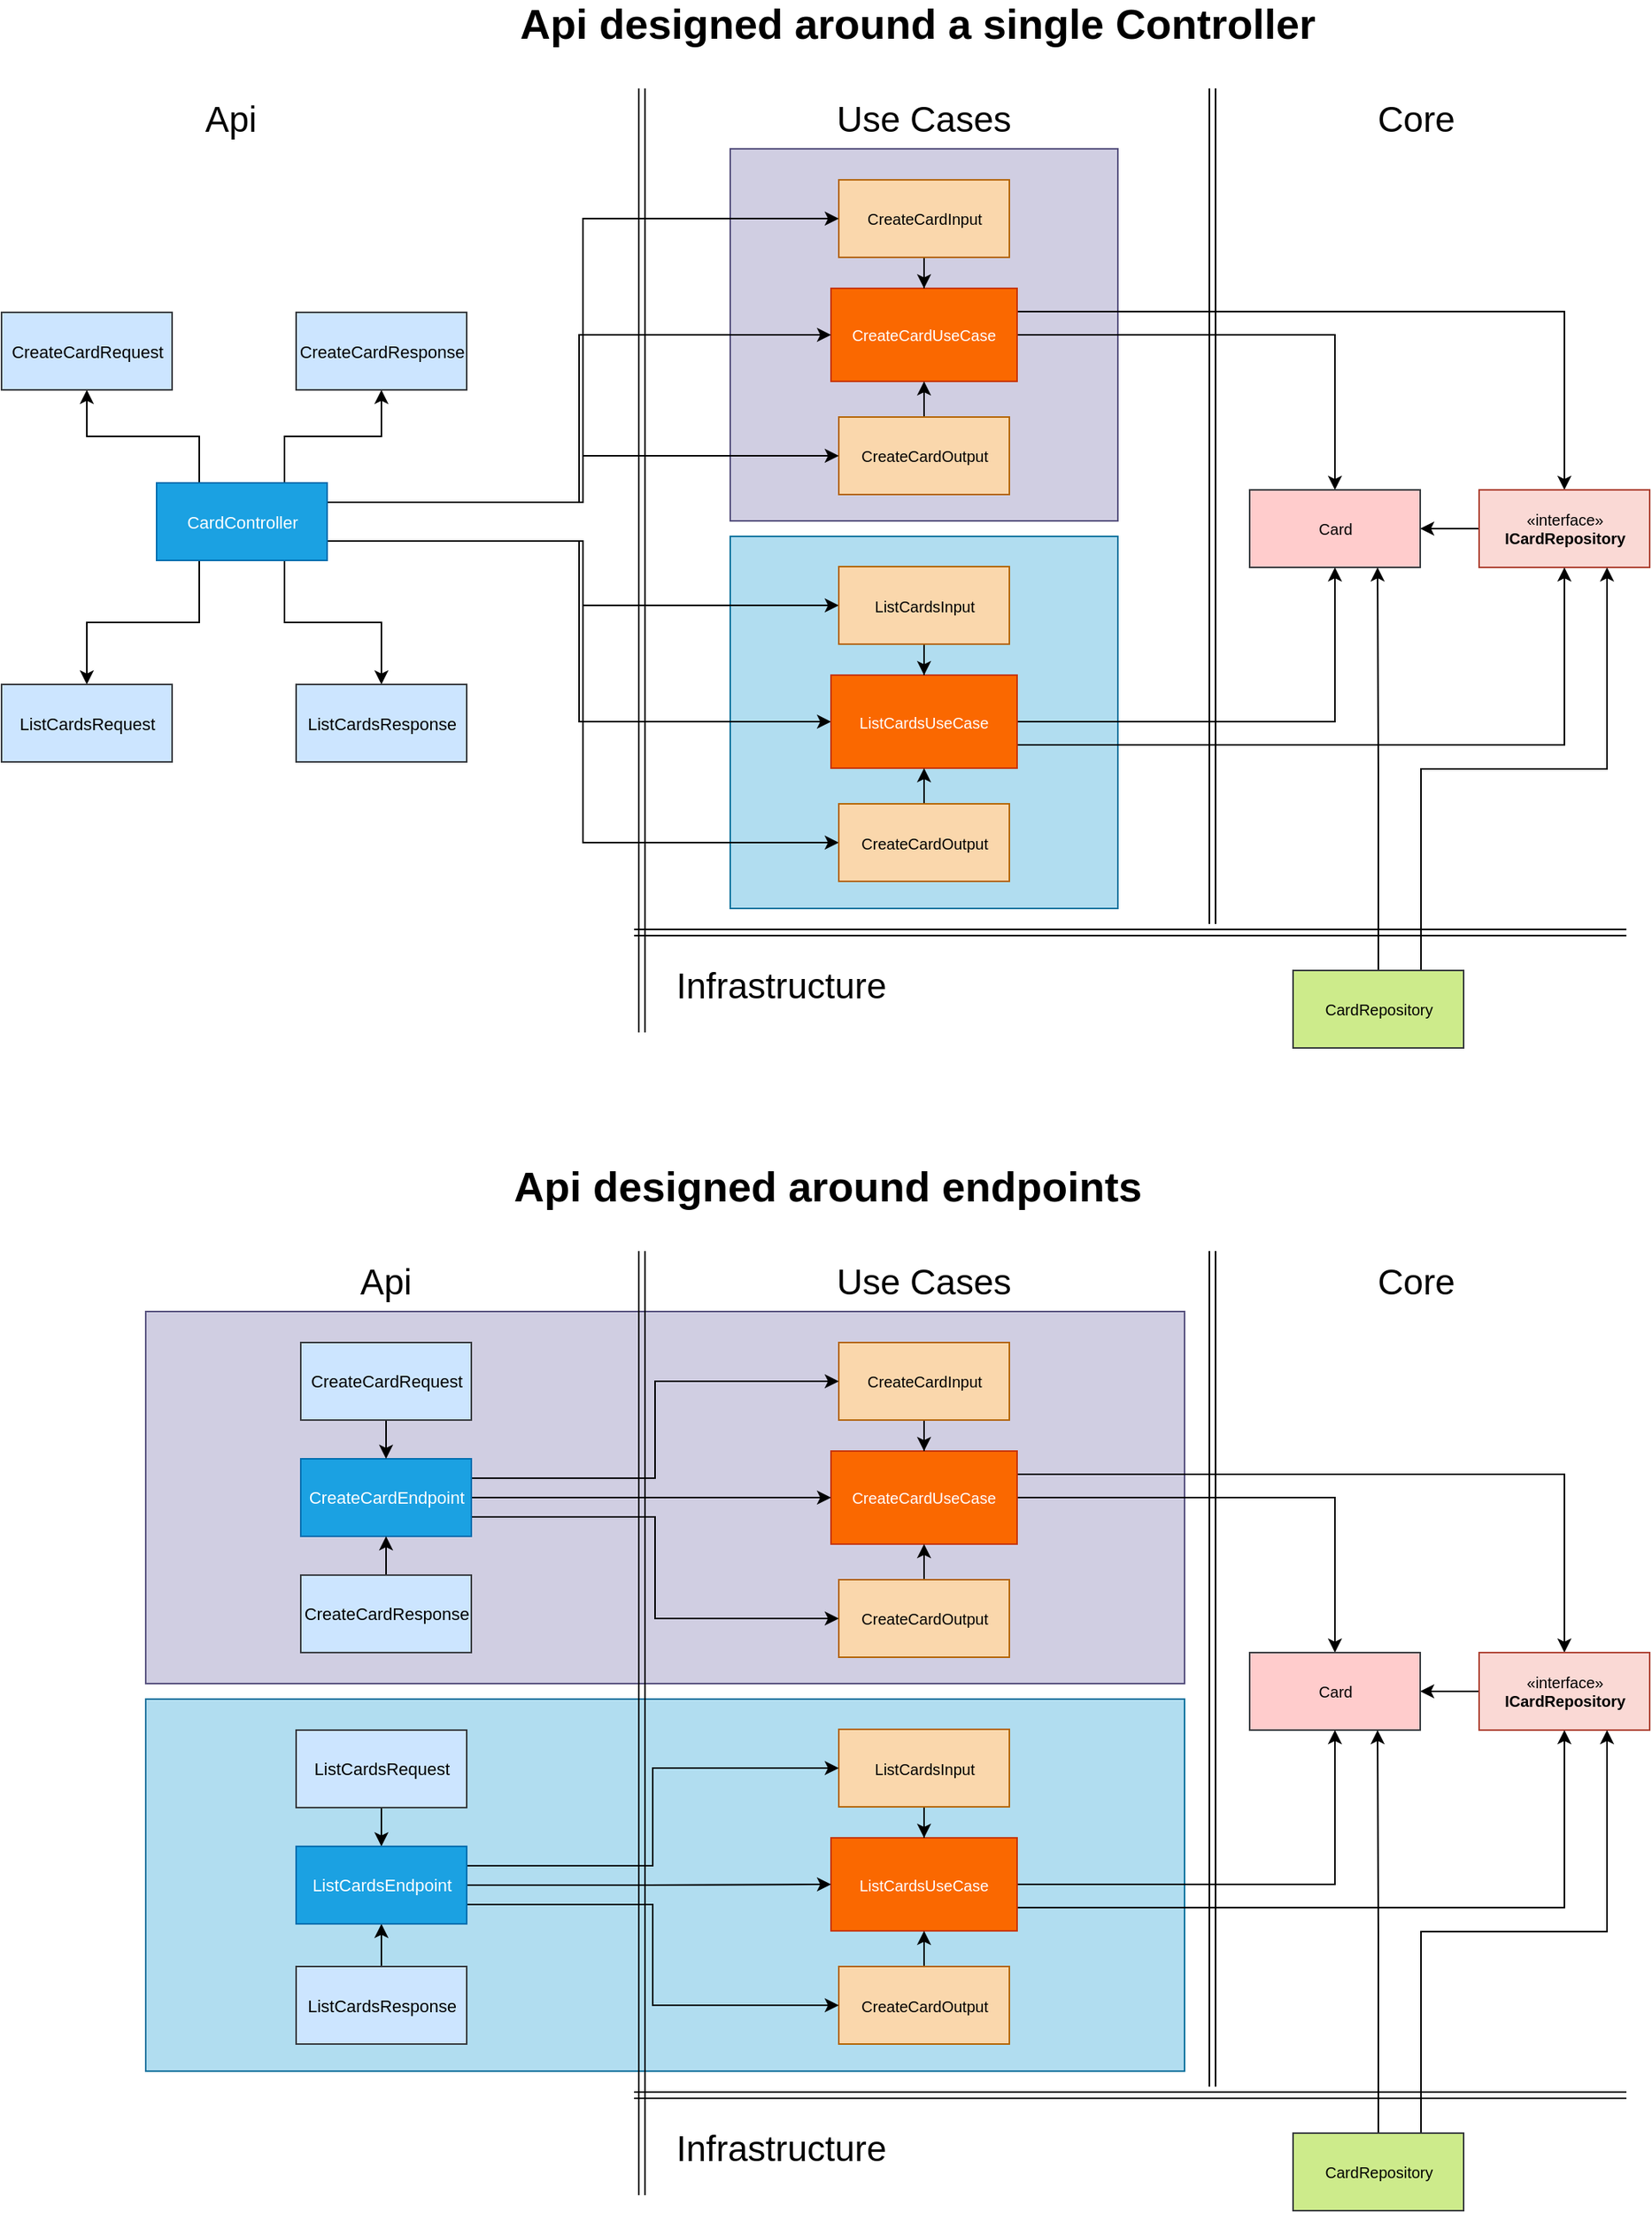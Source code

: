 <mxfile version="14.1.8" type="device"><diagram id="fKPYHy1cCVkvzBbnXgv9" name="Page-1"><mxGraphModel dx="2565" dy="1485" grid="1" gridSize="10" guides="1" tooltips="1" connect="1" arrows="1" fold="1" page="1" pageScale="1" pageWidth="850" pageHeight="1100" math="0" shadow="0"><root><mxCell id="0"/><mxCell id="1" parent="0"/><mxCell id="i-595wB1NJdcR7J3IfXQ-65" value="" style="rounded=0;whiteSpace=wrap;html=1;fillColor=#b1ddf0;strokeColor=#10739e;" vertex="1" parent="1"><mxGeometry x="487" y="390" width="250" height="240" as="geometry"/></mxCell><mxCell id="i-595wB1NJdcR7J3IfXQ-64" value="" style="rounded=0;whiteSpace=wrap;html=1;fillColor=#d0cee2;strokeColor=#56517e;" vertex="1" parent="1"><mxGeometry x="487" y="140" width="250" height="240" as="geometry"/></mxCell><mxCell id="i-595wB1NJdcR7J3IfXQ-71" style="edgeStyle=orthogonalEdgeStyle;rounded=0;orthogonalLoop=1;jettySize=auto;html=1;exitX=1;exitY=0.5;exitDx=0;exitDy=0;" edge="1" parent="1" source="i-595wB1NJdcR7J3IfXQ-9" target="i-595wB1NJdcR7J3IfXQ-12"><mxGeometry relative="1" as="geometry"/></mxCell><mxCell id="i-595wB1NJdcR7J3IfXQ-72" style="edgeStyle=orthogonalEdgeStyle;rounded=0;orthogonalLoop=1;jettySize=auto;html=1;exitX=1;exitY=0.25;exitDx=0;exitDy=0;entryX=0.5;entryY=0;entryDx=0;entryDy=0;" edge="1" parent="1" source="i-595wB1NJdcR7J3IfXQ-9" target="i-595wB1NJdcR7J3IfXQ-11"><mxGeometry relative="1" as="geometry"/></mxCell><mxCell id="i-595wB1NJdcR7J3IfXQ-9" value="CreateCardUseCase" style="rounded=0;whiteSpace=wrap;html=1;fontSize=10;fillColor=#fa6800;strokeColor=#C73500;fontColor=#ffffff;" vertex="1" parent="1"><mxGeometry x="552" y="230" width="120" height="60" as="geometry"/></mxCell><mxCell id="i-595wB1NJdcR7J3IfXQ-70" style="edgeStyle=orthogonalEdgeStyle;rounded=0;orthogonalLoop=1;jettySize=auto;html=1;exitX=0;exitY=0.5;exitDx=0;exitDy=0;" edge="1" parent="1" source="i-595wB1NJdcR7J3IfXQ-11" target="i-595wB1NJdcR7J3IfXQ-12"><mxGeometry relative="1" as="geometry"/></mxCell><mxCell id="i-595wB1NJdcR7J3IfXQ-11" value="«interface»&lt;br&gt;&lt;span&gt;&lt;b&gt;ICardRepository&lt;/b&gt;&lt;/span&gt;&lt;br&gt;" style="html=1;fontSize=10;fillColor=#fad9d5;strokeColor=#ae4132;" vertex="1" parent="1"><mxGeometry x="970" y="360" width="110" height="50" as="geometry"/></mxCell><mxCell id="i-595wB1NJdcR7J3IfXQ-12" value="Card" style="html=1;fontSize=10;fillColor=#ffcccc;strokeColor=#36393d;" vertex="1" parent="1"><mxGeometry x="822" y="360" width="110" height="50" as="geometry"/></mxCell><mxCell id="i-595wB1NJdcR7J3IfXQ-45" style="edgeStyle=orthogonalEdgeStyle;rounded=0;orthogonalLoop=1;jettySize=auto;html=1;exitX=0.5;exitY=1;exitDx=0;exitDy=0;" edge="1" parent="1" source="i-595wB1NJdcR7J3IfXQ-18" target="i-595wB1NJdcR7J3IfXQ-9"><mxGeometry relative="1" as="geometry"/></mxCell><mxCell id="i-595wB1NJdcR7J3IfXQ-18" value="&lt;span&gt;CreateCardInput&lt;/span&gt;" style="html=1;fontSize=10;fillColor=#fad7ac;strokeColor=#b46504;" vertex="1" parent="1"><mxGeometry x="557" y="160" width="110" height="50" as="geometry"/></mxCell><mxCell id="i-595wB1NJdcR7J3IfXQ-46" style="edgeStyle=orthogonalEdgeStyle;rounded=0;orthogonalLoop=1;jettySize=auto;html=1;exitX=0.5;exitY=0;exitDx=0;exitDy=0;entryX=0.5;entryY=1;entryDx=0;entryDy=0;" edge="1" parent="1" source="i-595wB1NJdcR7J3IfXQ-22" target="i-595wB1NJdcR7J3IfXQ-9"><mxGeometry relative="1" as="geometry"/></mxCell><mxCell id="i-595wB1NJdcR7J3IfXQ-22" value="&lt;span&gt;CreateCardOutput&lt;/span&gt;" style="html=1;fontSize=10;fillColor=#fad7ac;strokeColor=#b46504;" vertex="1" parent="1"><mxGeometry x="557" y="313" width="110" height="50" as="geometry"/></mxCell><mxCell id="i-595wB1NJdcR7J3IfXQ-23" value="" style="shape=link;html=1;jettySize=auto;orthogonalLoop=1;fontSize=10;" edge="1" parent="1"><mxGeometry width="50" height="50" relative="1" as="geometry"><mxPoint x="425" y="645.5" as="sourcePoint"/><mxPoint x="1065" y="645.5" as="targetPoint"/></mxGeometry></mxCell><mxCell id="i-595wB1NJdcR7J3IfXQ-75" style="edgeStyle=orthogonalEdgeStyle;rounded=0;orthogonalLoop=1;jettySize=auto;html=1;exitX=0.5;exitY=0;exitDx=0;exitDy=0;entryX=0.75;entryY=1;entryDx=0;entryDy=0;" edge="1" parent="1" source="i-595wB1NJdcR7J3IfXQ-27" target="i-595wB1NJdcR7J3IfXQ-12"><mxGeometry relative="1" as="geometry"/></mxCell><mxCell id="i-595wB1NJdcR7J3IfXQ-76" style="edgeStyle=orthogonalEdgeStyle;rounded=0;orthogonalLoop=1;jettySize=auto;html=1;exitX=0.75;exitY=0;exitDx=0;exitDy=0;entryX=0.75;entryY=1;entryDx=0;entryDy=0;" edge="1" parent="1" source="i-595wB1NJdcR7J3IfXQ-27" target="i-595wB1NJdcR7J3IfXQ-11"><mxGeometry relative="1" as="geometry"/></mxCell><mxCell id="i-595wB1NJdcR7J3IfXQ-27" value="CardRepository" style="html=1;fontSize=10;fillColor=#cdeb8b;strokeColor=#36393d;" vertex="1" parent="1"><mxGeometry x="850" y="670" width="110" height="50" as="geometry"/></mxCell><mxCell id="i-595wB1NJdcR7J3IfXQ-30" value="" style="shape=link;html=1;jettySize=auto;orthogonalLoop=1;fontSize=10;" edge="1" parent="1"><mxGeometry width="50" height="50" relative="1" as="geometry"><mxPoint x="798" y="640" as="sourcePoint"/><mxPoint x="798" y="101" as="targetPoint"/></mxGeometry></mxCell><mxCell id="i-595wB1NJdcR7J3IfXQ-31" value="Infrastructure" style="text;html=1;strokeColor=none;fillColor=none;align=center;verticalAlign=middle;whiteSpace=wrap;rounded=0;fontSize=23;" vertex="1" parent="1"><mxGeometry x="500" y="670" width="40" height="20" as="geometry"/></mxCell><mxCell id="i-595wB1NJdcR7J3IfXQ-32" value="Api designed around a single Controller" style="text;html=1;strokeColor=none;fillColor=none;align=center;verticalAlign=middle;whiteSpace=wrap;rounded=0;fontSize=27;fontStyle=1" vertex="1" parent="1"><mxGeometry x="346" y="50" width="524" height="20" as="geometry"/></mxCell><mxCell id="i-595wB1NJdcR7J3IfXQ-33" value="" style="shape=link;html=1;jettySize=auto;orthogonalLoop=1;fontSize=23;" edge="1" parent="1"><mxGeometry width="50" height="50" relative="1" as="geometry"><mxPoint x="430" y="710" as="sourcePoint"/><mxPoint x="430" y="101" as="targetPoint"/></mxGeometry></mxCell><mxCell id="i-595wB1NJdcR7J3IfXQ-34" value="Api" style="text;html=1;strokeColor=none;fillColor=none;align=center;verticalAlign=middle;whiteSpace=wrap;rounded=0;fontSize=23;" vertex="1" parent="1"><mxGeometry x="120" y="111" width="90" height="20" as="geometry"/></mxCell><mxCell id="i-595wB1NJdcR7J3IfXQ-35" value="Core" style="text;html=1;strokeColor=none;fillColor=none;align=center;verticalAlign=middle;whiteSpace=wrap;rounded=0;fontSize=23;" vertex="1" parent="1"><mxGeometry x="879" y="111" width="101" height="20" as="geometry"/></mxCell><mxCell id="i-595wB1NJdcR7J3IfXQ-58" style="edgeStyle=orthogonalEdgeStyle;rounded=0;orthogonalLoop=1;jettySize=auto;html=1;exitX=0.75;exitY=0;exitDx=0;exitDy=0;entryX=0.5;entryY=1;entryDx=0;entryDy=0;" edge="1" parent="1" source="i-595wB1NJdcR7J3IfXQ-41" target="i-595wB1NJdcR7J3IfXQ-42"><mxGeometry relative="1" as="geometry"/></mxCell><mxCell id="i-595wB1NJdcR7J3IfXQ-59" style="edgeStyle=orthogonalEdgeStyle;rounded=0;orthogonalLoop=1;jettySize=auto;html=1;exitX=0.25;exitY=0;exitDx=0;exitDy=0;entryX=0.5;entryY=1;entryDx=0;entryDy=0;" edge="1" parent="1" source="i-595wB1NJdcR7J3IfXQ-41" target="i-595wB1NJdcR7J3IfXQ-43"><mxGeometry relative="1" as="geometry"/></mxCell><mxCell id="i-595wB1NJdcR7J3IfXQ-60" style="edgeStyle=orthogonalEdgeStyle;rounded=0;orthogonalLoop=1;jettySize=auto;html=1;exitX=0.25;exitY=1;exitDx=0;exitDy=0;" edge="1" parent="1" source="i-595wB1NJdcR7J3IfXQ-41" target="i-595wB1NJdcR7J3IfXQ-55"><mxGeometry relative="1" as="geometry"/></mxCell><mxCell id="i-595wB1NJdcR7J3IfXQ-61" style="edgeStyle=orthogonalEdgeStyle;rounded=0;orthogonalLoop=1;jettySize=auto;html=1;exitX=0.75;exitY=1;exitDx=0;exitDy=0;" edge="1" parent="1" source="i-595wB1NJdcR7J3IfXQ-41" target="i-595wB1NJdcR7J3IfXQ-56"><mxGeometry relative="1" as="geometry"/></mxCell><mxCell id="i-595wB1NJdcR7J3IfXQ-62" style="edgeStyle=orthogonalEdgeStyle;rounded=0;orthogonalLoop=1;jettySize=auto;html=1;exitX=1;exitY=0.25;exitDx=0;exitDy=0;entryX=0;entryY=0.5;entryDx=0;entryDy=0;" edge="1" parent="1" source="i-595wB1NJdcR7J3IfXQ-41" target="i-595wB1NJdcR7J3IfXQ-9"><mxGeometry relative="1" as="geometry"/></mxCell><mxCell id="i-595wB1NJdcR7J3IfXQ-63" style="edgeStyle=orthogonalEdgeStyle;rounded=0;orthogonalLoop=1;jettySize=auto;html=1;exitX=1;exitY=0.75;exitDx=0;exitDy=0;entryX=0;entryY=0.5;entryDx=0;entryDy=0;" edge="1" parent="1" source="i-595wB1NJdcR7J3IfXQ-41" target="i-595wB1NJdcR7J3IfXQ-48"><mxGeometry relative="1" as="geometry"/></mxCell><mxCell id="i-595wB1NJdcR7J3IfXQ-133" style="edgeStyle=orthogonalEdgeStyle;rounded=0;orthogonalLoop=1;jettySize=auto;html=1;exitX=1;exitY=0.25;exitDx=0;exitDy=0;entryX=0;entryY=0.5;entryDx=0;entryDy=0;" edge="1" parent="1" source="i-595wB1NJdcR7J3IfXQ-41" target="i-595wB1NJdcR7J3IfXQ-18"><mxGeometry relative="1" as="geometry"/></mxCell><mxCell id="i-595wB1NJdcR7J3IfXQ-134" style="edgeStyle=orthogonalEdgeStyle;rounded=0;orthogonalLoop=1;jettySize=auto;html=1;exitX=1;exitY=0.25;exitDx=0;exitDy=0;entryX=0;entryY=0.5;entryDx=0;entryDy=0;" edge="1" parent="1" source="i-595wB1NJdcR7J3IfXQ-41" target="i-595wB1NJdcR7J3IfXQ-22"><mxGeometry relative="1" as="geometry"/></mxCell><mxCell id="i-595wB1NJdcR7J3IfXQ-135" style="edgeStyle=orthogonalEdgeStyle;rounded=0;orthogonalLoop=1;jettySize=auto;html=1;exitX=1;exitY=0.75;exitDx=0;exitDy=0;entryX=0;entryY=0.5;entryDx=0;entryDy=0;" edge="1" parent="1" source="i-595wB1NJdcR7J3IfXQ-41" target="i-595wB1NJdcR7J3IfXQ-50"><mxGeometry relative="1" as="geometry"/></mxCell><mxCell id="i-595wB1NJdcR7J3IfXQ-136" style="edgeStyle=orthogonalEdgeStyle;rounded=0;orthogonalLoop=1;jettySize=auto;html=1;exitX=1;exitY=0.75;exitDx=0;exitDy=0;entryX=0;entryY=0.5;entryDx=0;entryDy=0;" edge="1" parent="1" source="i-595wB1NJdcR7J3IfXQ-41" target="i-595wB1NJdcR7J3IfXQ-52"><mxGeometry relative="1" as="geometry"/></mxCell><mxCell id="i-595wB1NJdcR7J3IfXQ-41" value="CardController" style="html=1;fontSize=11;fillColor=#1ba1e2;strokeColor=#006EAF;fontColor=#ffffff;" vertex="1" parent="1"><mxGeometry x="117" y="355.5" width="110" height="50" as="geometry"/></mxCell><mxCell id="i-595wB1NJdcR7J3IfXQ-42" value="CreateCardResponse" style="html=1;fontSize=11;fillColor=#cce5ff;strokeColor=#36393d;" vertex="1" parent="1"><mxGeometry x="207" y="245.5" width="110" height="50" as="geometry"/></mxCell><mxCell id="i-595wB1NJdcR7J3IfXQ-43" value="CreateCardRequest" style="html=1;fontSize=11;fillColor=#cce5ff;strokeColor=#36393d;" vertex="1" parent="1"><mxGeometry x="17" y="245.5" width="110" height="50" as="geometry"/></mxCell><mxCell id="i-595wB1NJdcR7J3IfXQ-44" value="Use Cases" style="text;html=1;strokeColor=none;fillColor=none;align=center;verticalAlign=middle;whiteSpace=wrap;rounded=0;fontSize=23;" vertex="1" parent="1"><mxGeometry x="507" y="111" width="210" height="20" as="geometry"/></mxCell><mxCell id="i-595wB1NJdcR7J3IfXQ-73" style="edgeStyle=orthogonalEdgeStyle;rounded=0;orthogonalLoop=1;jettySize=auto;html=1;exitX=1;exitY=0.5;exitDx=0;exitDy=0;entryX=0.5;entryY=1;entryDx=0;entryDy=0;" edge="1" parent="1" source="i-595wB1NJdcR7J3IfXQ-48" target="i-595wB1NJdcR7J3IfXQ-12"><mxGeometry relative="1" as="geometry"/></mxCell><mxCell id="i-595wB1NJdcR7J3IfXQ-74" style="edgeStyle=orthogonalEdgeStyle;rounded=0;orthogonalLoop=1;jettySize=auto;html=1;exitX=1;exitY=0.75;exitDx=0;exitDy=0;entryX=0.5;entryY=1;entryDx=0;entryDy=0;" edge="1" parent="1" source="i-595wB1NJdcR7J3IfXQ-48" target="i-595wB1NJdcR7J3IfXQ-11"><mxGeometry relative="1" as="geometry"/></mxCell><mxCell id="i-595wB1NJdcR7J3IfXQ-48" value="ListCardsUseCase" style="rounded=0;whiteSpace=wrap;html=1;fontSize=10;fillColor=#fa6800;strokeColor=#C73500;fontColor=#ffffff;" vertex="1" parent="1"><mxGeometry x="552" y="479.5" width="120" height="60" as="geometry"/></mxCell><mxCell id="i-595wB1NJdcR7J3IfXQ-49" style="edgeStyle=orthogonalEdgeStyle;rounded=0;orthogonalLoop=1;jettySize=auto;html=1;exitX=0.5;exitY=1;exitDx=0;exitDy=0;" edge="1" source="i-595wB1NJdcR7J3IfXQ-50" target="i-595wB1NJdcR7J3IfXQ-48" parent="1"><mxGeometry relative="1" as="geometry"/></mxCell><mxCell id="i-595wB1NJdcR7J3IfXQ-50" value="&lt;span&gt;ListCardsInput&lt;/span&gt;" style="html=1;fontSize=10;fillColor=#fad7ac;strokeColor=#b46504;" vertex="1" parent="1"><mxGeometry x="557" y="409.5" width="110" height="50" as="geometry"/></mxCell><mxCell id="i-595wB1NJdcR7J3IfXQ-51" style="edgeStyle=orthogonalEdgeStyle;rounded=0;orthogonalLoop=1;jettySize=auto;html=1;exitX=0.5;exitY=0;exitDx=0;exitDy=0;entryX=0.5;entryY=1;entryDx=0;entryDy=0;" edge="1" source="i-595wB1NJdcR7J3IfXQ-52" target="i-595wB1NJdcR7J3IfXQ-48" parent="1"><mxGeometry relative="1" as="geometry"/></mxCell><mxCell id="i-595wB1NJdcR7J3IfXQ-52" value="&lt;span&gt;CreateCardOutput&lt;/span&gt;" style="html=1;fontSize=10;fillColor=#fad7ac;strokeColor=#b46504;" vertex="1" parent="1"><mxGeometry x="557" y="562.5" width="110" height="50" as="geometry"/></mxCell><mxCell id="i-595wB1NJdcR7J3IfXQ-55" value="ListCardsRequest" style="html=1;fontSize=11;fillColor=#cce5ff;strokeColor=#36393d;" vertex="1" parent="1"><mxGeometry x="17" y="485.5" width="110" height="50" as="geometry"/></mxCell><mxCell id="i-595wB1NJdcR7J3IfXQ-56" value="ListCardsResponse" style="html=1;fontSize=11;fillColor=#cce5ff;strokeColor=#36393d;" vertex="1" parent="1"><mxGeometry x="207" y="485.5" width="110" height="50" as="geometry"/></mxCell><mxCell id="i-595wB1NJdcR7J3IfXQ-79" value="" style="rounded=0;whiteSpace=wrap;html=1;fillColor=#b1ddf0;strokeColor=#10739e;" vertex="1" parent="1"><mxGeometry x="110" y="1140" width="670" height="240" as="geometry"/></mxCell><mxCell id="i-595wB1NJdcR7J3IfXQ-80" value="" style="rounded=0;whiteSpace=wrap;html=1;fillColor=#d0cee2;strokeColor=#56517e;" vertex="1" parent="1"><mxGeometry x="110" y="890" width="670" height="240" as="geometry"/></mxCell><mxCell id="i-595wB1NJdcR7J3IfXQ-81" style="edgeStyle=orthogonalEdgeStyle;rounded=0;orthogonalLoop=1;jettySize=auto;html=1;exitX=1;exitY=0.5;exitDx=0;exitDy=0;" edge="1" parent="1" source="i-595wB1NJdcR7J3IfXQ-83" target="i-595wB1NJdcR7J3IfXQ-86"><mxGeometry relative="1" as="geometry"/></mxCell><mxCell id="i-595wB1NJdcR7J3IfXQ-82" style="edgeStyle=orthogonalEdgeStyle;rounded=0;orthogonalLoop=1;jettySize=auto;html=1;exitX=1;exitY=0.25;exitDx=0;exitDy=0;entryX=0.5;entryY=0;entryDx=0;entryDy=0;" edge="1" parent="1" source="i-595wB1NJdcR7J3IfXQ-83" target="i-595wB1NJdcR7J3IfXQ-85"><mxGeometry relative="1" as="geometry"/></mxCell><mxCell id="i-595wB1NJdcR7J3IfXQ-83" value="CreateCardUseCase" style="rounded=0;whiteSpace=wrap;html=1;fontSize=10;fillColor=#fa6800;strokeColor=#C73500;fontColor=#ffffff;" vertex="1" parent="1"><mxGeometry x="552" y="980" width="120" height="60" as="geometry"/></mxCell><mxCell id="i-595wB1NJdcR7J3IfXQ-84" style="edgeStyle=orthogonalEdgeStyle;rounded=0;orthogonalLoop=1;jettySize=auto;html=1;exitX=0;exitY=0.5;exitDx=0;exitDy=0;" edge="1" parent="1" source="i-595wB1NJdcR7J3IfXQ-85" target="i-595wB1NJdcR7J3IfXQ-86"><mxGeometry relative="1" as="geometry"/></mxCell><mxCell id="i-595wB1NJdcR7J3IfXQ-85" value="«interface»&lt;br&gt;&lt;span&gt;&lt;b&gt;ICardRepository&lt;/b&gt;&lt;/span&gt;&lt;br&gt;" style="html=1;fontSize=10;fillColor=#fad9d5;strokeColor=#ae4132;" vertex="1" parent="1"><mxGeometry x="970" y="1110" width="110" height="50" as="geometry"/></mxCell><mxCell id="i-595wB1NJdcR7J3IfXQ-86" value="Card" style="html=1;fontSize=10;fillColor=#ffcccc;strokeColor=#36393d;" vertex="1" parent="1"><mxGeometry x="822" y="1110" width="110" height="50" as="geometry"/></mxCell><mxCell id="i-595wB1NJdcR7J3IfXQ-87" style="edgeStyle=orthogonalEdgeStyle;rounded=0;orthogonalLoop=1;jettySize=auto;html=1;exitX=0.5;exitY=1;exitDx=0;exitDy=0;" edge="1" parent="1" source="i-595wB1NJdcR7J3IfXQ-88" target="i-595wB1NJdcR7J3IfXQ-83"><mxGeometry relative="1" as="geometry"/></mxCell><mxCell id="i-595wB1NJdcR7J3IfXQ-88" value="&lt;span&gt;CreateCardInput&lt;/span&gt;" style="html=1;fontSize=10;fillColor=#fad7ac;strokeColor=#b46504;" vertex="1" parent="1"><mxGeometry x="557" y="910" width="110" height="50" as="geometry"/></mxCell><mxCell id="i-595wB1NJdcR7J3IfXQ-89" style="edgeStyle=orthogonalEdgeStyle;rounded=0;orthogonalLoop=1;jettySize=auto;html=1;exitX=0.5;exitY=0;exitDx=0;exitDy=0;entryX=0.5;entryY=1;entryDx=0;entryDy=0;" edge="1" parent="1" source="i-595wB1NJdcR7J3IfXQ-90" target="i-595wB1NJdcR7J3IfXQ-83"><mxGeometry relative="1" as="geometry"/></mxCell><mxCell id="i-595wB1NJdcR7J3IfXQ-90" value="&lt;span&gt;CreateCardOutput&lt;/span&gt;" style="html=1;fontSize=10;fillColor=#fad7ac;strokeColor=#b46504;" vertex="1" parent="1"><mxGeometry x="557" y="1063" width="110" height="50" as="geometry"/></mxCell><mxCell id="i-595wB1NJdcR7J3IfXQ-91" value="" style="shape=link;html=1;jettySize=auto;orthogonalLoop=1;fontSize=10;" edge="1" parent="1"><mxGeometry width="50" height="50" relative="1" as="geometry"><mxPoint x="425" y="1395.5" as="sourcePoint"/><mxPoint x="1065" y="1395.5" as="targetPoint"/></mxGeometry></mxCell><mxCell id="i-595wB1NJdcR7J3IfXQ-92" style="edgeStyle=orthogonalEdgeStyle;rounded=0;orthogonalLoop=1;jettySize=auto;html=1;exitX=0.5;exitY=0;exitDx=0;exitDy=0;entryX=0.75;entryY=1;entryDx=0;entryDy=0;" edge="1" parent="1" source="i-595wB1NJdcR7J3IfXQ-94" target="i-595wB1NJdcR7J3IfXQ-86"><mxGeometry relative="1" as="geometry"/></mxCell><mxCell id="i-595wB1NJdcR7J3IfXQ-93" style="edgeStyle=orthogonalEdgeStyle;rounded=0;orthogonalLoop=1;jettySize=auto;html=1;exitX=0.75;exitY=0;exitDx=0;exitDy=0;entryX=0.75;entryY=1;entryDx=0;entryDy=0;" edge="1" parent="1" source="i-595wB1NJdcR7J3IfXQ-94" target="i-595wB1NJdcR7J3IfXQ-85"><mxGeometry relative="1" as="geometry"/></mxCell><mxCell id="i-595wB1NJdcR7J3IfXQ-94" value="CardRepository" style="html=1;fontSize=10;fillColor=#cdeb8b;strokeColor=#36393d;" vertex="1" parent="1"><mxGeometry x="850" y="1420" width="110" height="50" as="geometry"/></mxCell><mxCell id="i-595wB1NJdcR7J3IfXQ-95" value="" style="shape=link;html=1;jettySize=auto;orthogonalLoop=1;fontSize=10;" edge="1" parent="1"><mxGeometry width="50" height="50" relative="1" as="geometry"><mxPoint x="798" y="1390" as="sourcePoint"/><mxPoint x="798" y="851" as="targetPoint"/></mxGeometry></mxCell><mxCell id="i-595wB1NJdcR7J3IfXQ-96" value="Infrastructure" style="text;html=1;strokeColor=none;fillColor=none;align=center;verticalAlign=middle;whiteSpace=wrap;rounded=0;fontSize=23;" vertex="1" parent="1"><mxGeometry x="500" y="1420" width="40" height="20" as="geometry"/></mxCell><mxCell id="i-595wB1NJdcR7J3IfXQ-97" value="Api designed around endpoints" style="text;html=1;strokeColor=none;fillColor=none;align=center;verticalAlign=middle;whiteSpace=wrap;rounded=0;fontSize=27;fontStyle=1" vertex="1" parent="1"><mxGeometry x="220" y="800" width="660" height="20" as="geometry"/></mxCell><mxCell id="i-595wB1NJdcR7J3IfXQ-98" value="" style="shape=link;html=1;jettySize=auto;orthogonalLoop=1;fontSize=23;" edge="1" parent="1"><mxGeometry width="50" height="50" relative="1" as="geometry"><mxPoint x="430" y="1460" as="sourcePoint"/><mxPoint x="430" y="851" as="targetPoint"/></mxGeometry></mxCell><mxCell id="i-595wB1NJdcR7J3IfXQ-99" value="Api" style="text;html=1;strokeColor=none;fillColor=none;align=center;verticalAlign=middle;whiteSpace=wrap;rounded=0;fontSize=23;" vertex="1" parent="1"><mxGeometry x="220" y="861" width="90" height="20" as="geometry"/></mxCell><mxCell id="i-595wB1NJdcR7J3IfXQ-100" value="Core" style="text;html=1;strokeColor=none;fillColor=none;align=center;verticalAlign=middle;whiteSpace=wrap;rounded=0;fontSize=23;" vertex="1" parent="1"><mxGeometry x="879" y="861" width="101" height="20" as="geometry"/></mxCell><mxCell id="i-595wB1NJdcR7J3IfXQ-124" style="edgeStyle=orthogonalEdgeStyle;rounded=0;orthogonalLoop=1;jettySize=auto;html=1;exitX=1;exitY=0.5;exitDx=0;exitDy=0;" edge="1" parent="1" source="i-595wB1NJdcR7J3IfXQ-107" target="i-595wB1NJdcR7J3IfXQ-83"><mxGeometry relative="1" as="geometry"/></mxCell><mxCell id="i-595wB1NJdcR7J3IfXQ-128" style="edgeStyle=orthogonalEdgeStyle;rounded=0;orthogonalLoop=1;jettySize=auto;html=1;exitX=1;exitY=0.25;exitDx=0;exitDy=0;entryX=0;entryY=0.5;entryDx=0;entryDy=0;" edge="1" parent="1" source="i-595wB1NJdcR7J3IfXQ-107" target="i-595wB1NJdcR7J3IfXQ-88"><mxGeometry relative="1" as="geometry"/></mxCell><mxCell id="i-595wB1NJdcR7J3IfXQ-129" style="edgeStyle=orthogonalEdgeStyle;rounded=0;orthogonalLoop=1;jettySize=auto;html=1;exitX=1;exitY=0.75;exitDx=0;exitDy=0;entryX=0;entryY=0.5;entryDx=0;entryDy=0;" edge="1" parent="1" source="i-595wB1NJdcR7J3IfXQ-107" target="i-595wB1NJdcR7J3IfXQ-90"><mxGeometry relative="1" as="geometry"/></mxCell><mxCell id="i-595wB1NJdcR7J3IfXQ-107" value="CreateCardEndpoint" style="html=1;fontSize=11;fillColor=#1ba1e2;strokeColor=#006EAF;fontColor=#ffffff;" vertex="1" parent="1"><mxGeometry x="210" y="985" width="110" height="50" as="geometry"/></mxCell><mxCell id="i-595wB1NJdcR7J3IfXQ-123" style="edgeStyle=orthogonalEdgeStyle;rounded=0;orthogonalLoop=1;jettySize=auto;html=1;exitX=0.5;exitY=0;exitDx=0;exitDy=0;" edge="1" parent="1" source="i-595wB1NJdcR7J3IfXQ-108" target="i-595wB1NJdcR7J3IfXQ-107"><mxGeometry relative="1" as="geometry"/></mxCell><mxCell id="i-595wB1NJdcR7J3IfXQ-108" value="CreateCardResponse" style="html=1;fontSize=11;fillColor=#cce5ff;strokeColor=#36393d;" vertex="1" parent="1"><mxGeometry x="210" y="1060" width="110" height="50" as="geometry"/></mxCell><mxCell id="i-595wB1NJdcR7J3IfXQ-122" style="edgeStyle=orthogonalEdgeStyle;rounded=0;orthogonalLoop=1;jettySize=auto;html=1;exitX=0.5;exitY=1;exitDx=0;exitDy=0;entryX=0.5;entryY=0;entryDx=0;entryDy=0;" edge="1" parent="1" source="i-595wB1NJdcR7J3IfXQ-109" target="i-595wB1NJdcR7J3IfXQ-107"><mxGeometry relative="1" as="geometry"/></mxCell><mxCell id="i-595wB1NJdcR7J3IfXQ-109" value="CreateCardRequest" style="html=1;fontSize=11;fillColor=#cce5ff;strokeColor=#36393d;" vertex="1" parent="1"><mxGeometry x="210" y="910" width="110" height="50" as="geometry"/></mxCell><mxCell id="i-595wB1NJdcR7J3IfXQ-110" value="Use Cases" style="text;html=1;strokeColor=none;fillColor=none;align=center;verticalAlign=middle;whiteSpace=wrap;rounded=0;fontSize=23;" vertex="1" parent="1"><mxGeometry x="507" y="861" width="210" height="20" as="geometry"/></mxCell><mxCell id="i-595wB1NJdcR7J3IfXQ-111" style="edgeStyle=orthogonalEdgeStyle;rounded=0;orthogonalLoop=1;jettySize=auto;html=1;exitX=1;exitY=0.5;exitDx=0;exitDy=0;entryX=0.5;entryY=1;entryDx=0;entryDy=0;" edge="1" parent="1" source="i-595wB1NJdcR7J3IfXQ-113" target="i-595wB1NJdcR7J3IfXQ-86"><mxGeometry relative="1" as="geometry"/></mxCell><mxCell id="i-595wB1NJdcR7J3IfXQ-112" style="edgeStyle=orthogonalEdgeStyle;rounded=0;orthogonalLoop=1;jettySize=auto;html=1;exitX=1;exitY=0.75;exitDx=0;exitDy=0;entryX=0.5;entryY=1;entryDx=0;entryDy=0;" edge="1" parent="1" source="i-595wB1NJdcR7J3IfXQ-113" target="i-595wB1NJdcR7J3IfXQ-85"><mxGeometry relative="1" as="geometry"/></mxCell><mxCell id="i-595wB1NJdcR7J3IfXQ-113" value="ListCardsUseCase" style="rounded=0;whiteSpace=wrap;html=1;fontSize=10;fillColor=#fa6800;strokeColor=#C73500;fontColor=#ffffff;" vertex="1" parent="1"><mxGeometry x="552" y="1229.5" width="120" height="60" as="geometry"/></mxCell><mxCell id="i-595wB1NJdcR7J3IfXQ-114" style="edgeStyle=orthogonalEdgeStyle;rounded=0;orthogonalLoop=1;jettySize=auto;html=1;exitX=0.5;exitY=1;exitDx=0;exitDy=0;" edge="1" parent="1" source="i-595wB1NJdcR7J3IfXQ-115" target="i-595wB1NJdcR7J3IfXQ-113"><mxGeometry relative="1" as="geometry"/></mxCell><mxCell id="i-595wB1NJdcR7J3IfXQ-115" value="&lt;span&gt;ListCardsInput&lt;/span&gt;" style="html=1;fontSize=10;fillColor=#fad7ac;strokeColor=#b46504;" vertex="1" parent="1"><mxGeometry x="557" y="1159.5" width="110" height="50" as="geometry"/></mxCell><mxCell id="i-595wB1NJdcR7J3IfXQ-116" style="edgeStyle=orthogonalEdgeStyle;rounded=0;orthogonalLoop=1;jettySize=auto;html=1;exitX=0.5;exitY=0;exitDx=0;exitDy=0;entryX=0.5;entryY=1;entryDx=0;entryDy=0;" edge="1" parent="1" source="i-595wB1NJdcR7J3IfXQ-117" target="i-595wB1NJdcR7J3IfXQ-113"><mxGeometry relative="1" as="geometry"/></mxCell><mxCell id="i-595wB1NJdcR7J3IfXQ-117" value="&lt;span&gt;CreateCardOutput&lt;/span&gt;" style="html=1;fontSize=10;fillColor=#fad7ac;strokeColor=#b46504;" vertex="1" parent="1"><mxGeometry x="557" y="1312.5" width="110" height="50" as="geometry"/></mxCell><mxCell id="i-595wB1NJdcR7J3IfXQ-126" style="edgeStyle=orthogonalEdgeStyle;rounded=0;orthogonalLoop=1;jettySize=auto;html=1;exitX=0.5;exitY=1;exitDx=0;exitDy=0;entryX=0.5;entryY=0;entryDx=0;entryDy=0;" edge="1" parent="1" source="i-595wB1NJdcR7J3IfXQ-118" target="i-595wB1NJdcR7J3IfXQ-120"><mxGeometry relative="1" as="geometry"/></mxCell><mxCell id="i-595wB1NJdcR7J3IfXQ-118" value="ListCardsRequest" style="html=1;fontSize=11;fillColor=#cce5ff;strokeColor=#36393d;" vertex="1" parent="1"><mxGeometry x="207" y="1160" width="110" height="50" as="geometry"/></mxCell><mxCell id="i-595wB1NJdcR7J3IfXQ-125" style="edgeStyle=orthogonalEdgeStyle;rounded=0;orthogonalLoop=1;jettySize=auto;html=1;exitX=0.5;exitY=0;exitDx=0;exitDy=0;entryX=0.5;entryY=1;entryDx=0;entryDy=0;" edge="1" parent="1" source="i-595wB1NJdcR7J3IfXQ-119" target="i-595wB1NJdcR7J3IfXQ-120"><mxGeometry relative="1" as="geometry"/></mxCell><mxCell id="i-595wB1NJdcR7J3IfXQ-119" value="ListCardsResponse" style="html=1;fontSize=11;fillColor=#cce5ff;strokeColor=#36393d;" vertex="1" parent="1"><mxGeometry x="207" y="1312.5" width="110" height="50" as="geometry"/></mxCell><mxCell id="i-595wB1NJdcR7J3IfXQ-127" style="edgeStyle=orthogonalEdgeStyle;rounded=0;orthogonalLoop=1;jettySize=auto;html=1;exitX=1;exitY=0.5;exitDx=0;exitDy=0;" edge="1" parent="1" source="i-595wB1NJdcR7J3IfXQ-120" target="i-595wB1NJdcR7J3IfXQ-113"><mxGeometry relative="1" as="geometry"/></mxCell><mxCell id="i-595wB1NJdcR7J3IfXQ-130" style="edgeStyle=orthogonalEdgeStyle;rounded=0;orthogonalLoop=1;jettySize=auto;html=1;exitX=1;exitY=0.25;exitDx=0;exitDy=0;entryX=0;entryY=0.5;entryDx=0;entryDy=0;" edge="1" parent="1" source="i-595wB1NJdcR7J3IfXQ-120" target="i-595wB1NJdcR7J3IfXQ-115"><mxGeometry relative="1" as="geometry"/></mxCell><mxCell id="i-595wB1NJdcR7J3IfXQ-131" style="edgeStyle=orthogonalEdgeStyle;rounded=0;orthogonalLoop=1;jettySize=auto;html=1;exitX=1;exitY=0.75;exitDx=0;exitDy=0;entryX=0;entryY=0.5;entryDx=0;entryDy=0;" edge="1" parent="1" source="i-595wB1NJdcR7J3IfXQ-120" target="i-595wB1NJdcR7J3IfXQ-117"><mxGeometry relative="1" as="geometry"/></mxCell><mxCell id="i-595wB1NJdcR7J3IfXQ-120" value="ListCardsEndpoint" style="html=1;fontSize=11;fillColor=#1ba1e2;strokeColor=#006EAF;fontColor=#ffffff;" vertex="1" parent="1"><mxGeometry x="207" y="1235" width="110" height="50" as="geometry"/></mxCell></root></mxGraphModel></diagram></mxfile>